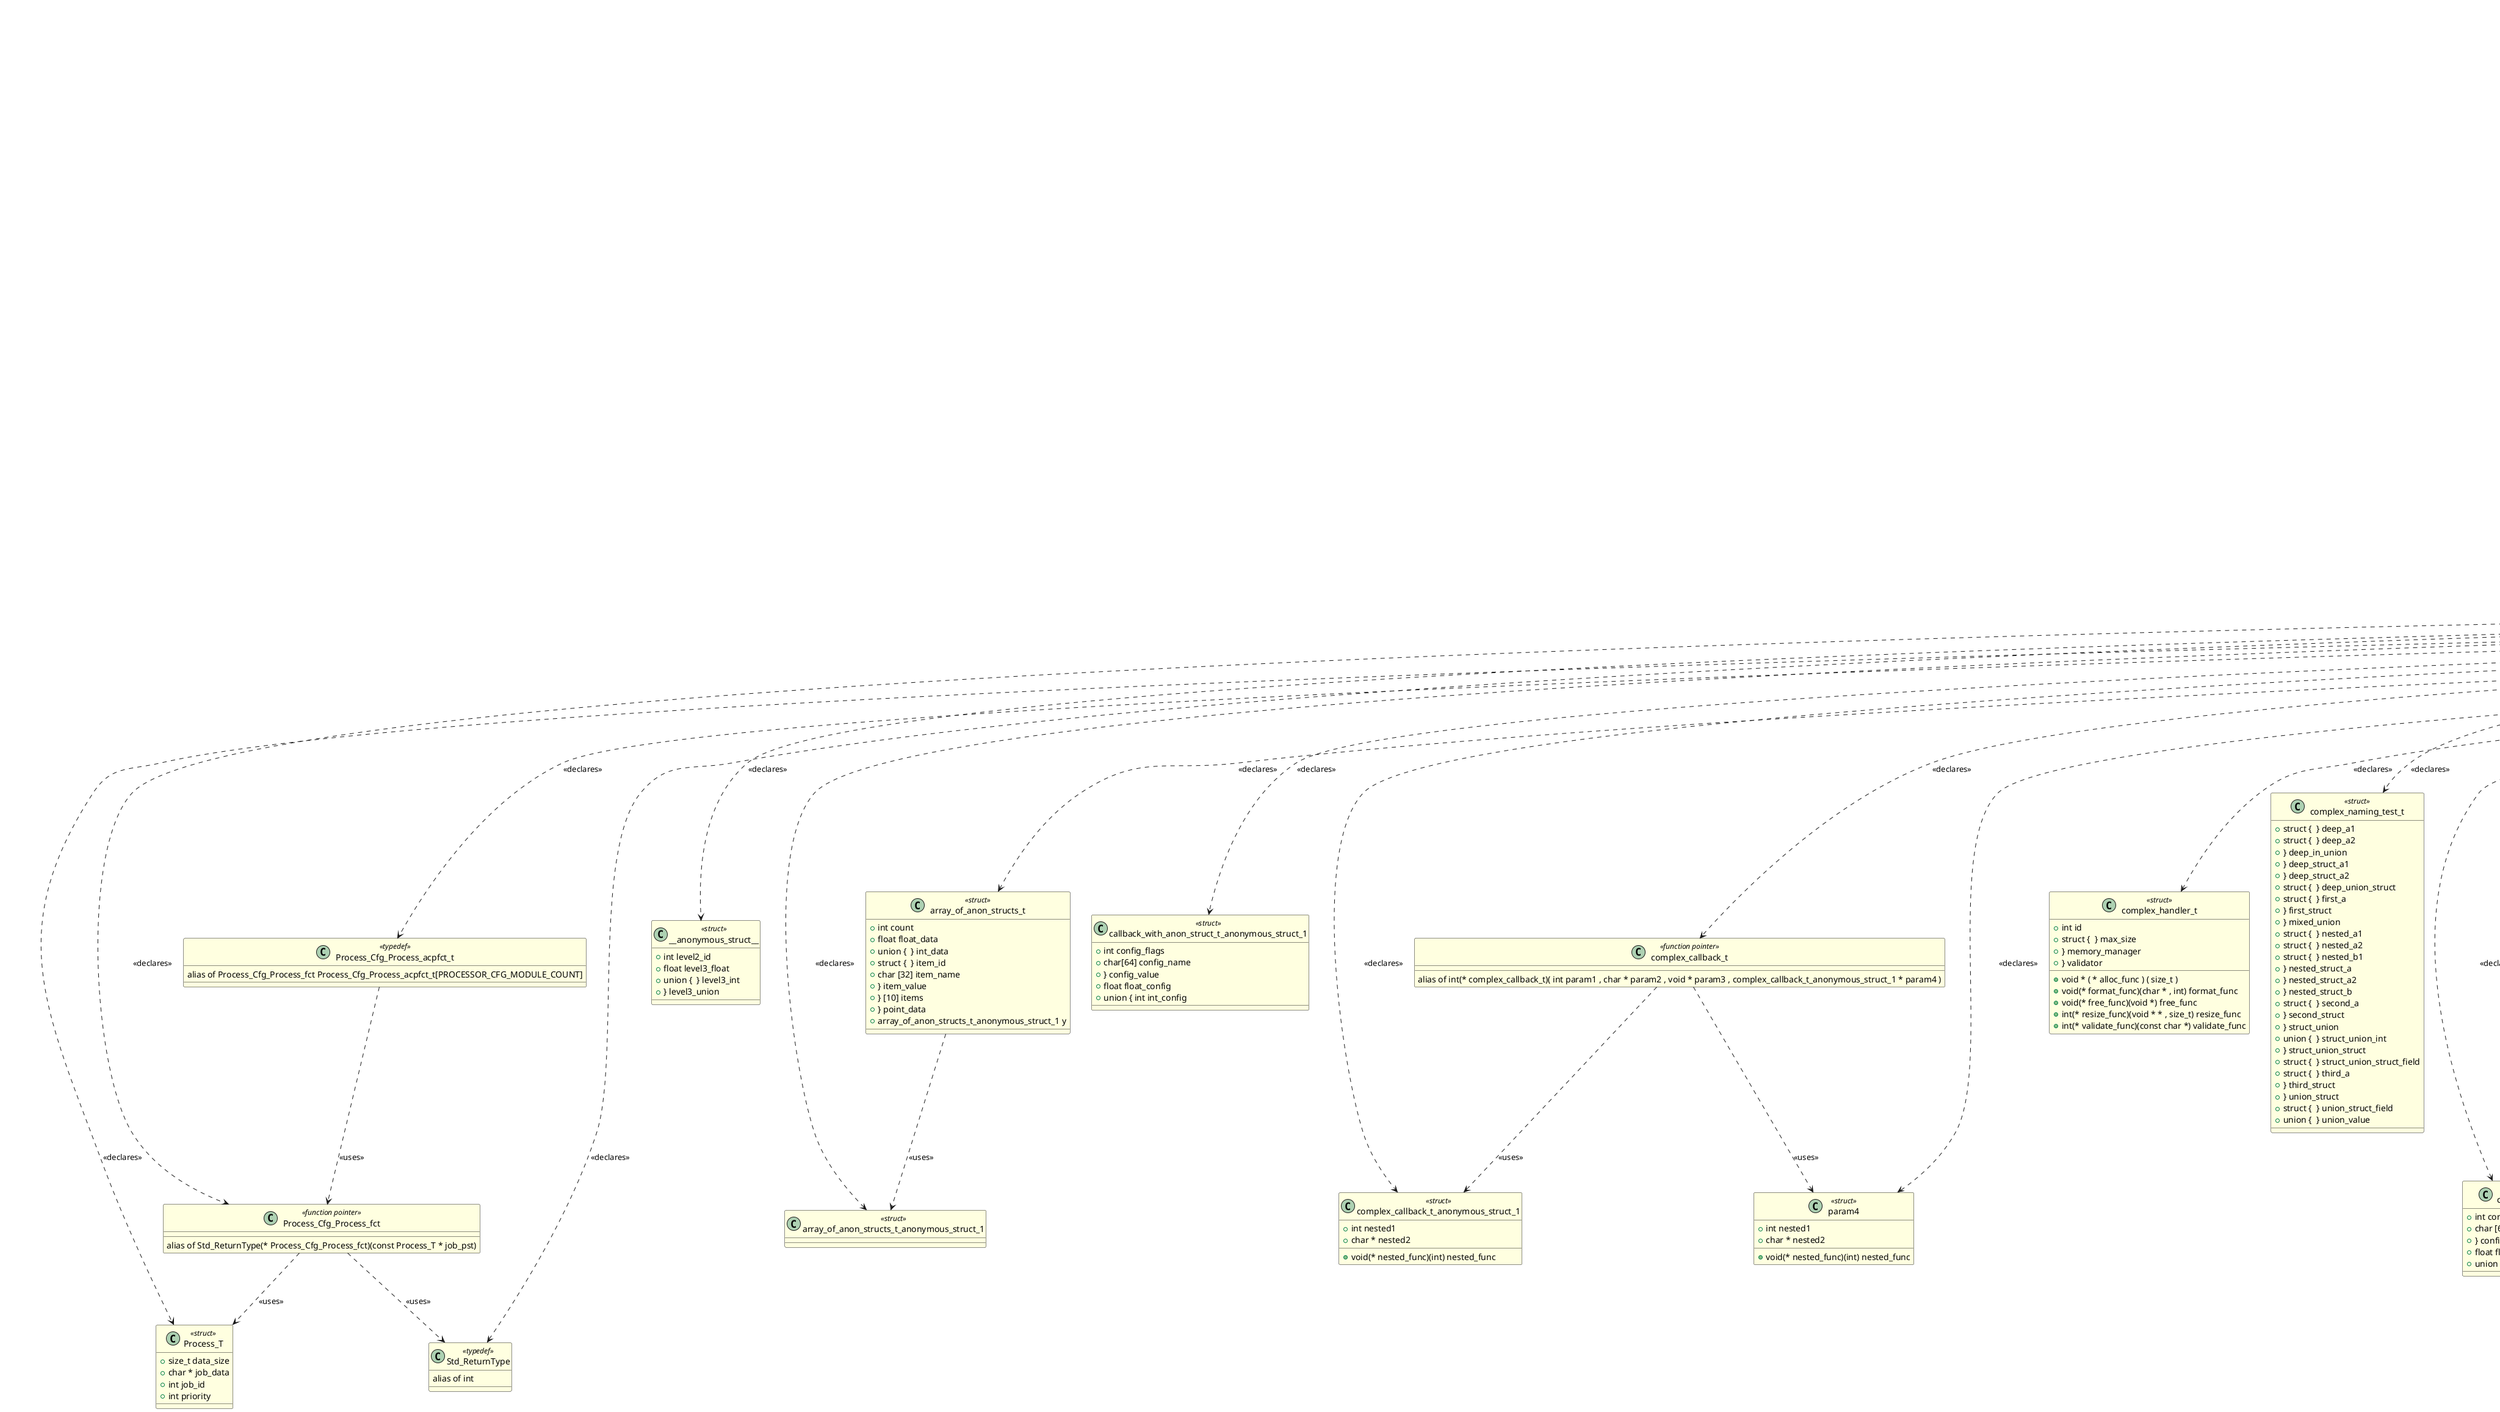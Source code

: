 @startuml complex

class "complex" as COMPLEX <<source>> #LightBlue
{
    -- Global Variables --
    - Process_Cfg_Process_acpfct_t Process_Cfg_Process_acpfct
    - math_operation_t[10] global_math_ops
    -- Functions --
    + complex_handler_t * create_complex_handler(const char * name, ...)
    + void * create_handler(const char * name, int ( * init_func ) ( void * ) init_func, ...)
    + int execute_operations(int value, math_ops_array_t ops, int op_count)
    + math_operation_t * get_math_operations()
    + int process_with_callbacks(int[] data, int size, math_operation_t[] operations, int op_count, ...)
    + void test_processor_job_processing()
    + void test_processor_utility_macros()

    - static Std_ReturnType ProcessorAdapter_Process(const Process_T * job_pst)
    - static Std_ReturnType ProcessorHardware_Process(const Process_T * job_pst)
    - static Std_ReturnType ProcessorService_Process(const Process_T * job_pst)
    - static int add_operation(int a, int b)
    - static int divide_operation(int a, int b)
    - static void init_math_operations()
    - static int modulo_operation(int a, int b)
    - static int multiply_operation(int a, int b)
    - static void print_result(int * data, int size)
    - void run_complex_tests()
    - static int subtract_operation(int a, int b)
    - static int test_callback(int * item)
    - void test_complex_macro(int * x, int y, int z)
    - void test_handle_operation(operation_type_t op_type, int * data, int size)
    - void test_handler_table()
    - void test_mixed_union()
    - void test_operation_set()
    - void test_process_array(int * arr, int size)
    - void test_stringify_macro()
}

class "complex" as HEADER_COMPLEX <<header>> #LightGreen
{
    -- Macros --
    + #define COMPLEX_H
    + #define COMPLEX_MACRO_FUNC(x, y, z)
    + #define CREATE_FUNC_NAME(prefix, suffix)
    + #define DEPRECATED
    + #define DEPRECATED
    + #define HANDLE_OPERATION(op_type, data, size, callback)
    + #define PROCESS_ARRAY(arr, size, callback)
    + #define STRINGIFY(x)
    + #define TOSTRING(x)
    + #define UTILS_U16_TO_U8ARR_BIG_ENDIAN(value_u16, ptr_pau8)
    + #define UTILS_U32_TO_U8ARR_BIG_ENDIAN(value_u32, ptr_pau8)
    + #define UTILS_U8ARR_TO_U16_BIG_ENDIAN(ptr_pau8)
    + #define UTILS_U8ARR_TO_U32_BIG_ENDIAN(ptr_pau8)
    -- Functions --
    + complex_handler_t * create_complex_handler(const char * name, ...)
    + void * create_handler(const char * name, int ( * init_func ) ( void * ) init_func, ...)
    + int execute_operations(int value, math_ops_array_t ops, int op_count unnamed)
    + math_operation_t * get_math_operations()
    + int process_with_callbacks(int[] data, int size, math_operation_t[] operations, int op_count, ...)
    + void test_processor_job_processing()
    + void test_processor_utility_macros()
}

class "Process_T" as TYPEDEF_PROCESS_T <<struct>> #LightYellow
{
    + size_t data_size
    + char * job_data
    + int job_id
    + int priority
}

class "__anonymous_struct__" as TYPEDEF___ANONYMOUS_STRUCT__ <<struct>> #LightYellow
{
    + int level2_id
    + float level3_float
    + union {  } level3_int
    + } level3_union
}

class "array_of_anon_structs_t" as TYPEDEF_ARRAY_OF_ANON_STRUCTS_T <<struct>> #LightYellow
{
    + int count
    + float float_data
    + union {  } int_data
    + struct {  } item_id
    + char [32] item_name
    + } item_value
    + } [10] items
    + } point_data
    + array_of_anon_structs_t_anonymous_struct_1 y
}

class "array_of_anon_structs_t_anonymous_struct_1" as TYPEDEF_ARRAY_OF_ANON_STRUCTS_T_ANONYMOUS_STRUCT_1 <<struct>> #LightYellow
{
}

class "callback_with_anon_struct_t_anonymous_struct_1" as TYPEDEF_CALLBACK_WITH_ANON_STRUCT_T_ANONYMOUS_STRUCT_1 <<struct>> #LightYellow
{
    + int config_flags
    + char[64] config_name
    + } config_value
    + float float_config
    + union { int int_config
}

class "complex_callback_t_anonymous_struct_1" as TYPEDEF_COMPLEX_CALLBACK_T_ANONYMOUS_STRUCT_1 <<struct>> #LightYellow
{
    + int nested1
    + char * nested2
    + void(* nested_func)(int) nested_func
}

class "complex_handler_t" as TYPEDEF_COMPLEX_HANDLER_T <<struct>> #LightYellow
{
    + void * ( * alloc_func ) ( size_t )
    + void(* format_func)(char * , int) format_func
    + void(* free_func)(void *) free_func
    + int id
    + struct {  } max_size
    + } memory_manager
    + int(* resize_func)(void * * , size_t) resize_func
    + int(* validate_func)(const char *) validate_func
    + } validator
}

class "complex_naming_test_t" as TYPEDEF_COMPLEX_NAMING_TEST_T <<struct>> #LightYellow
{
    + struct {  } deep_a1
    + struct {  } deep_a2
    + } deep_in_union
    + } deep_struct_a1
    + } deep_struct_a2
    + struct {  } deep_union_struct
    + struct {  } first_a
    + } first_struct
    + } mixed_union
    + struct {  } nested_a1
    + struct {  } nested_a2
    + struct {  } nested_b1
    + } nested_struct_a
    + } nested_struct_a2
    + } nested_struct_b
    + struct {  } second_a
    + } second_struct
    + } struct_union
    + union {  } struct_union_int
    + } struct_union_struct
    + struct {  } struct_union_struct_field
    + struct {  } third_a
    + } third_struct
    + } union_struct
    + struct {  } union_struct_field
    + union {  } union_value
}

class "config_param" as TYPEDEF_CONFIG_PARAM <<struct>> #LightYellow
{
    + int config_flags
    + char [64] config_name
    + } config_value
    + float float_config
    + union {  } int_config
}

class "data_item_t" as TYPEDEF_DATA_ITEM_T <<struct>> #LightYellow
{
    + char * name
    + int value
}

class "data_union_anonymous_struct_1" as TYPEDEF_DATA_UNION_ANONYMOUS_STRUCT_1 <<struct>> #LightYellow
{
}

class "extreme_nesting_test_t" as TYPEDEF_EXTREME_NESTING_TEST_T <<struct>> #LightYellow
{
    + } level2_struct_1
    + } level2_struct_2
    + struct {  } level3_field
    + } level3_struct_1
    + } level3_struct_2
    + struct { { } level4_field
    + struct {  } level4_field2
    + } level4_struct_1
    + } level4_struct_2
    + struct { { } mixed_field
    + } mixed_struct
    + } mixed_union
}

class "handler_entry_t" as TYPEDEF_HANDLER_ENTRY_T <<struct>> #LightYellow
{
    + void(* cleanup_func)(void) cleanup_func
    + int id
    + void(* init_func)(void) init_func
    + char [16] name
    + int(* process_func)(int , int) process_func
}

class "item_value_anonymous_struct_1" as TYPEDEF_ITEM_VALUE_ANONYMOUS_STRUCT_1 <<struct>> #LightYellow
{
}

class "moderately_nested_t" as TYPEDEF_MODERATELY_NESTED_T <<struct>> #LightYellow
{
    + int level1_id
    + struct {  } level2_id
    + } level2_struct
    + float level3_float
    + union {  } level3_int
    + } level3_union
}

class "multi_anonymous_t" as TYPEDEF_MULTI_ANONYMOUS_T <<struct>> #LightYellow
{
    + } deep_struct
    + struct {  } deep_value
    + } first_anon_struct
    + } first_anon_union
    + struct {  } first_x
    + int first_y
    + } second_anon_struct
    + int second_id
    + float union_float
    + union {  } union_int
}

class "multiple_simple_anonymous_t" as TYPEDEF_MULTIPLE_SIMPLE_ANONYMOUS_T <<struct>> #LightYellow
{
    + } first_anon
    + struct {  } first_field
    + } first_union
    + } second_anon
    + struct {  } second_field
    + } second_union
    + } third_anon
    + struct {  } third_field
    + union {  } union_field1
    + union {  } union_field2
}

class "operation_set_t" as TYPEDEF_OPERATION_SET_T <<struct>> #LightYellow
{
    + void(* callbacks[3])(int , char *) callbacks
    + int count
    + math_operation_t [5] operations
}

class "param4" as TYPEDEF_PARAM4 <<struct>> #LightYellow
{
    + int nested1
    + char * nested2
    + void(* nested_func)(int) nested_func
}

class "processor_t" as TYPEDEF_PROCESSOR_T <<struct>> #LightYellow
{
    + void(* cleanup_func)(void *) cleanup_func
    + int id
    + char [64] name
    + int(* process_func)(int , char *) process_func
}

class "result_generator_t" as TYPEDEF_RESULT_GENERATOR_T <<struct>> #LightYellow
{
    + char [128] error_message
    + int result_code
    + } result_data
    + union {  } success_value
}

class "simplified_handler_t" as TYPEDEF_SIMPLIFIED_HANDLER_T <<struct>> #LightYellow
{
    + int event_count
    + int event_flags
    + char [32] event_name
}

class "struct_with_struct_t" as TYPEDEF_STRUCT_WITH_STRUCT_T <<struct>> #LightYellow
{
    + char [16] inner_label
    + } inner_struct
    + struct {  } inner_x
    + int inner_y
    + int outer_flags
    + int outer_id
    + char [32] outer_name
}

class "struct_with_union_t" as TYPEDEF_STRUCT_WITH_UNION_T <<struct>> #LightYellow
{
    + int checksum
    + } data_union
    + float float_value
    + union {  } int_value
    + } point_value
    + char [64] string_value
    + int type_id
    + struct_with_union_t_anonymous_struct_1 z
}

class "struct_with_union_t_anonymous_struct_1" as TYPEDEF_STRUCT_WITH_UNION_T_ANONYMOUS_STRUCT_1 <<struct>> #LightYellow
{
}

class "operation_type_t" as TYPEDEF_OPERATION_TYPE_T <<enumeration>> #LightYellow
{
    OP_ADD = 0
    OP_DIV = 3
    OP_MUL = 2
    OP_SUB = 1
}

class "processor_module_enum_t" as TYPEDEF_PROCESSOR_MODULE_ENUM_T <<enumeration>> #LightYellow
{
    PROCESSOR_CFG_MODULE_ADAPTER = 0
    PROCESSOR_CFG_MODULE_COUNT = 3
    PROCESSOR_CFG_MODULE_HARDWARE = 2
    PROCESSOR_CFG_MODULE_SERVICE = 1
}

class "Process_Cfg_Process_acpfct_t" as TYPEDEF_PROCESS_CFG_PROCESS_ACPFCT_T <<typedef>> #LightYellow
{
    alias of Process_Cfg_Process_fct Process_Cfg_Process_acpfct_t[PROCESSOR_CFG_MODULE_COUNT]
}

class "Process_Cfg_Process_fct" as TYPEDEF_PROCESS_CFG_PROCESS_FCT <<function pointer>> #LightYellow
{
    alias of Std_ReturnType(* Process_Cfg_Process_fct)(const Process_T * job_pst)
}

class "Std_ReturnType" as TYPEDEF_STD_RETURNTYPE <<typedef>> #LightYellow
{
    alias of int
}

class "callback_with_anon_struct_t" as TYPEDEF_CALLBACK_WITH_ANON_STRUCT_T <<function pointer>> #LightYellow
{
    alias of void(* callback_with_anon_struct_t)( int id , struct { int config_flags ; char config_name [ 64 ] ; callback_with_anon_struct_t_anonymous_union_2 config_value ; } * config_param , void * user_data )
}

class "complex_callback_t" as TYPEDEF_COMPLEX_CALLBACK_T <<function pointer>> #LightYellow
{
    alias of int(* complex_callback_t)( int param1 , char * param2 , void * param3 , complex_callback_t_anonymous_struct_1 * param4 )
}

class "complex_func_ptr_t" as TYPEDEF_COMPLEX_FUNC_PTR_T <<typedef>> #LightYellow
{
    alias of int ( * ( * complex_func_ptr_t ) ( int , char * ) ) ( double , void * )
}

class "data_processor_array_t" as TYPEDEF_DATA_PROCESSOR_ARRAY_T <<typedef>> #LightYellow
{
    alias of data_processor_t *
}

class "data_processor_t" as TYPEDEF_DATA_PROCESSOR_T <<function pointer>> #LightYellow
{
    alias of int(* data_processor_t)(data_item_t * item , void * context)
}

class "debug_callback_t" as TYPEDEF_DEBUG_CALLBACK_T <<function pointer>> #LightYellow
{
    alias of void(* debug_callback_t)(const char * message , int level)
}

class "handler_table_t" as TYPEDEF_HANDLER_TABLE_T <<typedef>> #LightYellow
{
    alias of handler_entry_t handler_table_t[8]
}

class "math_operation_t" as TYPEDEF_MATH_OPERATION_T <<function pointer>> #LightYellow
{
    alias of int(* math_operation_t)(int , int)
}

class "math_ops_array_t" as TYPEDEF_MATH_OPS_ARRAY_T <<typedef>> #LightYellow
{
    alias of math_operation_t math_ops_array_t[10]
}

class "release_callback_t" as TYPEDEF_RELEASE_CALLBACK_T <<function pointer>> #LightYellow
{
    alias of void(* release_callback_t)(const char * message)
}

class "uint16" as TYPEDEF_UINT16 <<typedef>> #LightYellow
{
    alias of uint16_t
}

class "uint32" as TYPEDEF_UINT32 <<typedef>> #LightYellow
{
    alias of uint32_t
}

class "uint8" as TYPEDEF_UINT8 <<typedef>> #LightYellow
{
    alias of uint8_t
}

class "callback_with_anon_struct_t_anonymous_union_2" as TYPEDEF_CALLBACK_WITH_ANON_STRUCT_T_ANONYMOUS_UNION_2 <<union>> #LightYellow
{
    + float float_config
    + int int_config
}

class "config_value" as TYPEDEF_CONFIG_VALUE <<union>> #LightYellow
{
    + float float_config
    + int int_config
}

class "data_union" as TYPEDEF_DATA_UNION <<union>> #LightYellow
{
    + float float_value
    + int int_value
    + } point_value
    + char [64] string_value
    + data_union_anonymous_struct_1 z
}

class "first_anon_union" as TYPEDEF_FIRST_ANON_UNION <<union>> #LightYellow
{
    + float union_float
    + int union_int
}

class "first_union" as TYPEDEF_FIRST_UNION <<union>> #LightYellow
{
    + int union_field1
}

class "item_value" as TYPEDEF_ITEM_VALUE <<union>> #LightYellow
{
    + float float_data
    + int int_data
    + } point_data
    + item_value_anonymous_struct_1 y
}

class "level3_union" as TYPEDEF_LEVEL3_UNION <<union>> #LightYellow
{
    + float level3_float
    + int level3_int
}

class "mixed_union" as TYPEDEF_MIXED_UNION <<union>> #LightYellow
{
    + struct {  } mixed_field
    + } mixed_struct
}

class "mixed_union_t" as TYPEDEF_MIXED_UNION_T <<union>> #LightYellow
{
    + int(* int_func)(int) int_func
    + int int_val
    + char * str_val
    + void(* void_func)(void) void_func
}

class "result_data" as TYPEDEF_RESULT_DATA <<union>> #LightYellow
{
    + char [128] error_message
    + int success_value
}

class "second_union" as TYPEDEF_SECOND_UNION <<union>> #LightYellow
{
    + int union_field2
}

class "struct_union" as TYPEDEF_STRUCT_UNION <<union>> #LightYellow
{
    + int struct_union_int
    + } struct_union_struct
    + struct {  } struct_union_struct_field
}

class "union_with_struct_t" as TYPEDEF_UNION_WITH_STRUCT_T <<union>> #LightYellow
{
    + } complex_struct
    + struct {  } error_code
    + } error_info
    + char [128] error_msg
    + void * payload_data
    + int payload_size
    + char [256] raw_bytes
    + float simple_float
    + int simple_int
}

class "union_with_union_t" as TYPEDEF_UNION_WITH_UNION_T <<union>> #LightYellow
{
    + union {  } deep_char
    + short deep_short
    + } deep_union
    + double nested_double
    + union {  } nested_float
    + } nested_union
    + char [32] primary_bytes
    + int primary_int
}


' Include relationships
COMPLEX --> HEADER_COMPLEX : <<include>>

' Declaration relationships
HEADER_COMPLEX ..> TYPEDEF_PROCESS_T : <<declares>>
HEADER_COMPLEX ..> TYPEDEF___ANONYMOUS_STRUCT__ : <<declares>>
HEADER_COMPLEX ..> TYPEDEF_ARRAY_OF_ANON_STRUCTS_T : <<declares>>
HEADER_COMPLEX ..> TYPEDEF_ARRAY_OF_ANON_STRUCTS_T_ANONYMOUS_STRUCT_1 : <<declares>>
HEADER_COMPLEX ..> TYPEDEF_CALLBACK_WITH_ANON_STRUCT_T_ANONYMOUS_STRUCT_1 : <<declares>>
HEADER_COMPLEX ..> TYPEDEF_COMPLEX_CALLBACK_T_ANONYMOUS_STRUCT_1 : <<declares>>
HEADER_COMPLEX ..> TYPEDEF_COMPLEX_HANDLER_T : <<declares>>
HEADER_COMPLEX ..> TYPEDEF_COMPLEX_NAMING_TEST_T : <<declares>>
HEADER_COMPLEX ..> TYPEDEF_CONFIG_PARAM : <<declares>>
HEADER_COMPLEX ..> TYPEDEF_DATA_ITEM_T : <<declares>>
HEADER_COMPLEX ..> TYPEDEF_DATA_UNION_ANONYMOUS_STRUCT_1 : <<declares>>
HEADER_COMPLEX ..> TYPEDEF_EXTREME_NESTING_TEST_T : <<declares>>
HEADER_COMPLEX ..> TYPEDEF_HANDLER_ENTRY_T : <<declares>>
HEADER_COMPLEX ..> TYPEDEF_ITEM_VALUE_ANONYMOUS_STRUCT_1 : <<declares>>
HEADER_COMPLEX ..> TYPEDEF_MODERATELY_NESTED_T : <<declares>>
HEADER_COMPLEX ..> TYPEDEF_MULTI_ANONYMOUS_T : <<declares>>
HEADER_COMPLEX ..> TYPEDEF_MULTIPLE_SIMPLE_ANONYMOUS_T : <<declares>>
HEADER_COMPLEX ..> TYPEDEF_OPERATION_SET_T : <<declares>>
HEADER_COMPLEX ..> TYPEDEF_PARAM4 : <<declares>>
HEADER_COMPLEX ..> TYPEDEF_PROCESSOR_T : <<declares>>
HEADER_COMPLEX ..> TYPEDEF_RESULT_GENERATOR_T : <<declares>>
HEADER_COMPLEX ..> TYPEDEF_SIMPLIFIED_HANDLER_T : <<declares>>
HEADER_COMPLEX ..> TYPEDEF_STRUCT_WITH_STRUCT_T : <<declares>>
HEADER_COMPLEX ..> TYPEDEF_STRUCT_WITH_UNION_T : <<declares>>
HEADER_COMPLEX ..> TYPEDEF_STRUCT_WITH_UNION_T_ANONYMOUS_STRUCT_1 : <<declares>>
HEADER_COMPLEX ..> TYPEDEF_OPERATION_TYPE_T : <<declares>>
HEADER_COMPLEX ..> TYPEDEF_PROCESSOR_MODULE_ENUM_T : <<declares>>
HEADER_COMPLEX ..> TYPEDEF_PROCESS_CFG_PROCESS_ACPFCT_T : <<declares>>
HEADER_COMPLEX ..> TYPEDEF_PROCESS_CFG_PROCESS_FCT : <<declares>>
HEADER_COMPLEX ..> TYPEDEF_STD_RETURNTYPE : <<declares>>
HEADER_COMPLEX ..> TYPEDEF_CALLBACK_WITH_ANON_STRUCT_T : <<declares>>
HEADER_COMPLEX ..> TYPEDEF_COMPLEX_CALLBACK_T : <<declares>>
HEADER_COMPLEX ..> TYPEDEF_COMPLEX_FUNC_PTR_T : <<declares>>
HEADER_COMPLEX ..> TYPEDEF_DATA_PROCESSOR_ARRAY_T : <<declares>>
HEADER_COMPLEX ..> TYPEDEF_DATA_PROCESSOR_T : <<declares>>
HEADER_COMPLEX ..> TYPEDEF_DEBUG_CALLBACK_T : <<declares>>
HEADER_COMPLEX ..> TYPEDEF_HANDLER_TABLE_T : <<declares>>
HEADER_COMPLEX ..> TYPEDEF_MATH_OPERATION_T : <<declares>>
HEADER_COMPLEX ..> TYPEDEF_MATH_OPS_ARRAY_T : <<declares>>
HEADER_COMPLEX ..> TYPEDEF_RELEASE_CALLBACK_T : <<declares>>
HEADER_COMPLEX ..> TYPEDEF_UINT16 : <<declares>>
HEADER_COMPLEX ..> TYPEDEF_UINT32 : <<declares>>
HEADER_COMPLEX ..> TYPEDEF_UINT8 : <<declares>>
HEADER_COMPLEX ..> TYPEDEF_CALLBACK_WITH_ANON_STRUCT_T_ANONYMOUS_UNION_2 : <<declares>>
HEADER_COMPLEX ..> TYPEDEF_CONFIG_VALUE : <<declares>>
HEADER_COMPLEX ..> TYPEDEF_DATA_UNION : <<declares>>
HEADER_COMPLEX ..> TYPEDEF_FIRST_ANON_UNION : <<declares>>
HEADER_COMPLEX ..> TYPEDEF_FIRST_UNION : <<declares>>
HEADER_COMPLEX ..> TYPEDEF_ITEM_VALUE : <<declares>>
HEADER_COMPLEX ..> TYPEDEF_LEVEL3_UNION : <<declares>>
HEADER_COMPLEX ..> TYPEDEF_MIXED_UNION : <<declares>>
HEADER_COMPLEX ..> TYPEDEF_MIXED_UNION_T : <<declares>>
HEADER_COMPLEX ..> TYPEDEF_RESULT_DATA : <<declares>>
HEADER_COMPLEX ..> TYPEDEF_SECOND_UNION : <<declares>>
HEADER_COMPLEX ..> TYPEDEF_STRUCT_UNION : <<declares>>
HEADER_COMPLEX ..> TYPEDEF_UNION_WITH_STRUCT_T : <<declares>>
HEADER_COMPLEX ..> TYPEDEF_UNION_WITH_UNION_T : <<declares>>

' Uses relationships
TYPEDEF_ARRAY_OF_ANON_STRUCTS_T ..> TYPEDEF_ARRAY_OF_ANON_STRUCTS_T_ANONYMOUS_STRUCT_1 : <<uses>>
TYPEDEF_OPERATION_SET_T ..> TYPEDEF_MATH_OPERATION_T : <<uses>>
TYPEDEF_STRUCT_WITH_UNION_T ..> TYPEDEF_STRUCT_WITH_UNION_T_ANONYMOUS_STRUCT_1 : <<uses>>
TYPEDEF_PROCESS_CFG_PROCESS_ACPFCT_T ..> TYPEDEF_PROCESS_CFG_PROCESS_FCT : <<uses>>
TYPEDEF_PROCESS_CFG_PROCESS_FCT ..> TYPEDEF_PROCESS_T : <<uses>>
TYPEDEF_PROCESS_CFG_PROCESS_FCT ..> TYPEDEF_STD_RETURNTYPE : <<uses>>
TYPEDEF_CALLBACK_WITH_ANON_STRUCT_T ..> TYPEDEF_CALLBACK_WITH_ANON_STRUCT_T_ANONYMOUS_UNION_2 : <<uses>>
TYPEDEF_CALLBACK_WITH_ANON_STRUCT_T ..> TYPEDEF_CONFIG_PARAM : <<uses>>
TYPEDEF_CALLBACK_WITH_ANON_STRUCT_T ..> TYPEDEF_CONFIG_VALUE : <<uses>>
TYPEDEF_COMPLEX_CALLBACK_T ..> TYPEDEF_COMPLEX_CALLBACK_T_ANONYMOUS_STRUCT_1 : <<uses>>
TYPEDEF_COMPLEX_CALLBACK_T ..> TYPEDEF_PARAM4 : <<uses>>
TYPEDEF_DATA_PROCESSOR_ARRAY_T ..> TYPEDEF_DATA_PROCESSOR_T : <<uses>>
TYPEDEF_DATA_PROCESSOR_T ..> TYPEDEF_DATA_ITEM_T : <<uses>>
TYPEDEF_HANDLER_TABLE_T ..> TYPEDEF_HANDLER_ENTRY_T : <<uses>>
TYPEDEF_MATH_OPS_ARRAY_T ..> TYPEDEF_MATH_OPERATION_T : <<uses>>

@enduml